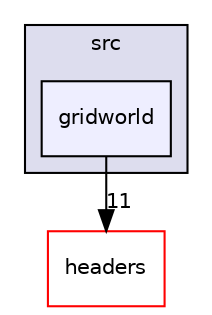 digraph "/mnt/c/Users/Angus/CLionProjects/gps1/gps-t3/src/gridworld" {
  compound=true
  node [ fontsize="10", fontname="Helvetica"];
  edge [ labelfontsize="10", labelfontname="Helvetica"];
  subgraph clusterdir_68267d1309a1af8e8297ef4c3efbcdba {
    graph [ bgcolor="#ddddee", pencolor="black", label="src" fontname="Helvetica", fontsize="10", URL="dir_68267d1309a1af8e8297ef4c3efbcdba.html"]
  dir_fecc4094eafd04e39719336e3f18d69a [shape=box, label="gridworld", style="filled", fillcolor="#eeeeff", pencolor="black", URL="dir_fecc4094eafd04e39719336e3f18d69a.html"];
  }
  dir_7f57b1e41c5acd0e859ae5f3a2b075a9 [shape=box label="headers" fillcolor="white" style="filled" color="red" URL="dir_7f57b1e41c5acd0e859ae5f3a2b075a9.html"];
  dir_fecc4094eafd04e39719336e3f18d69a->dir_7f57b1e41c5acd0e859ae5f3a2b075a9 [headlabel="11", labeldistance=1.5 headhref="dir_000005_000000.html"];
}
